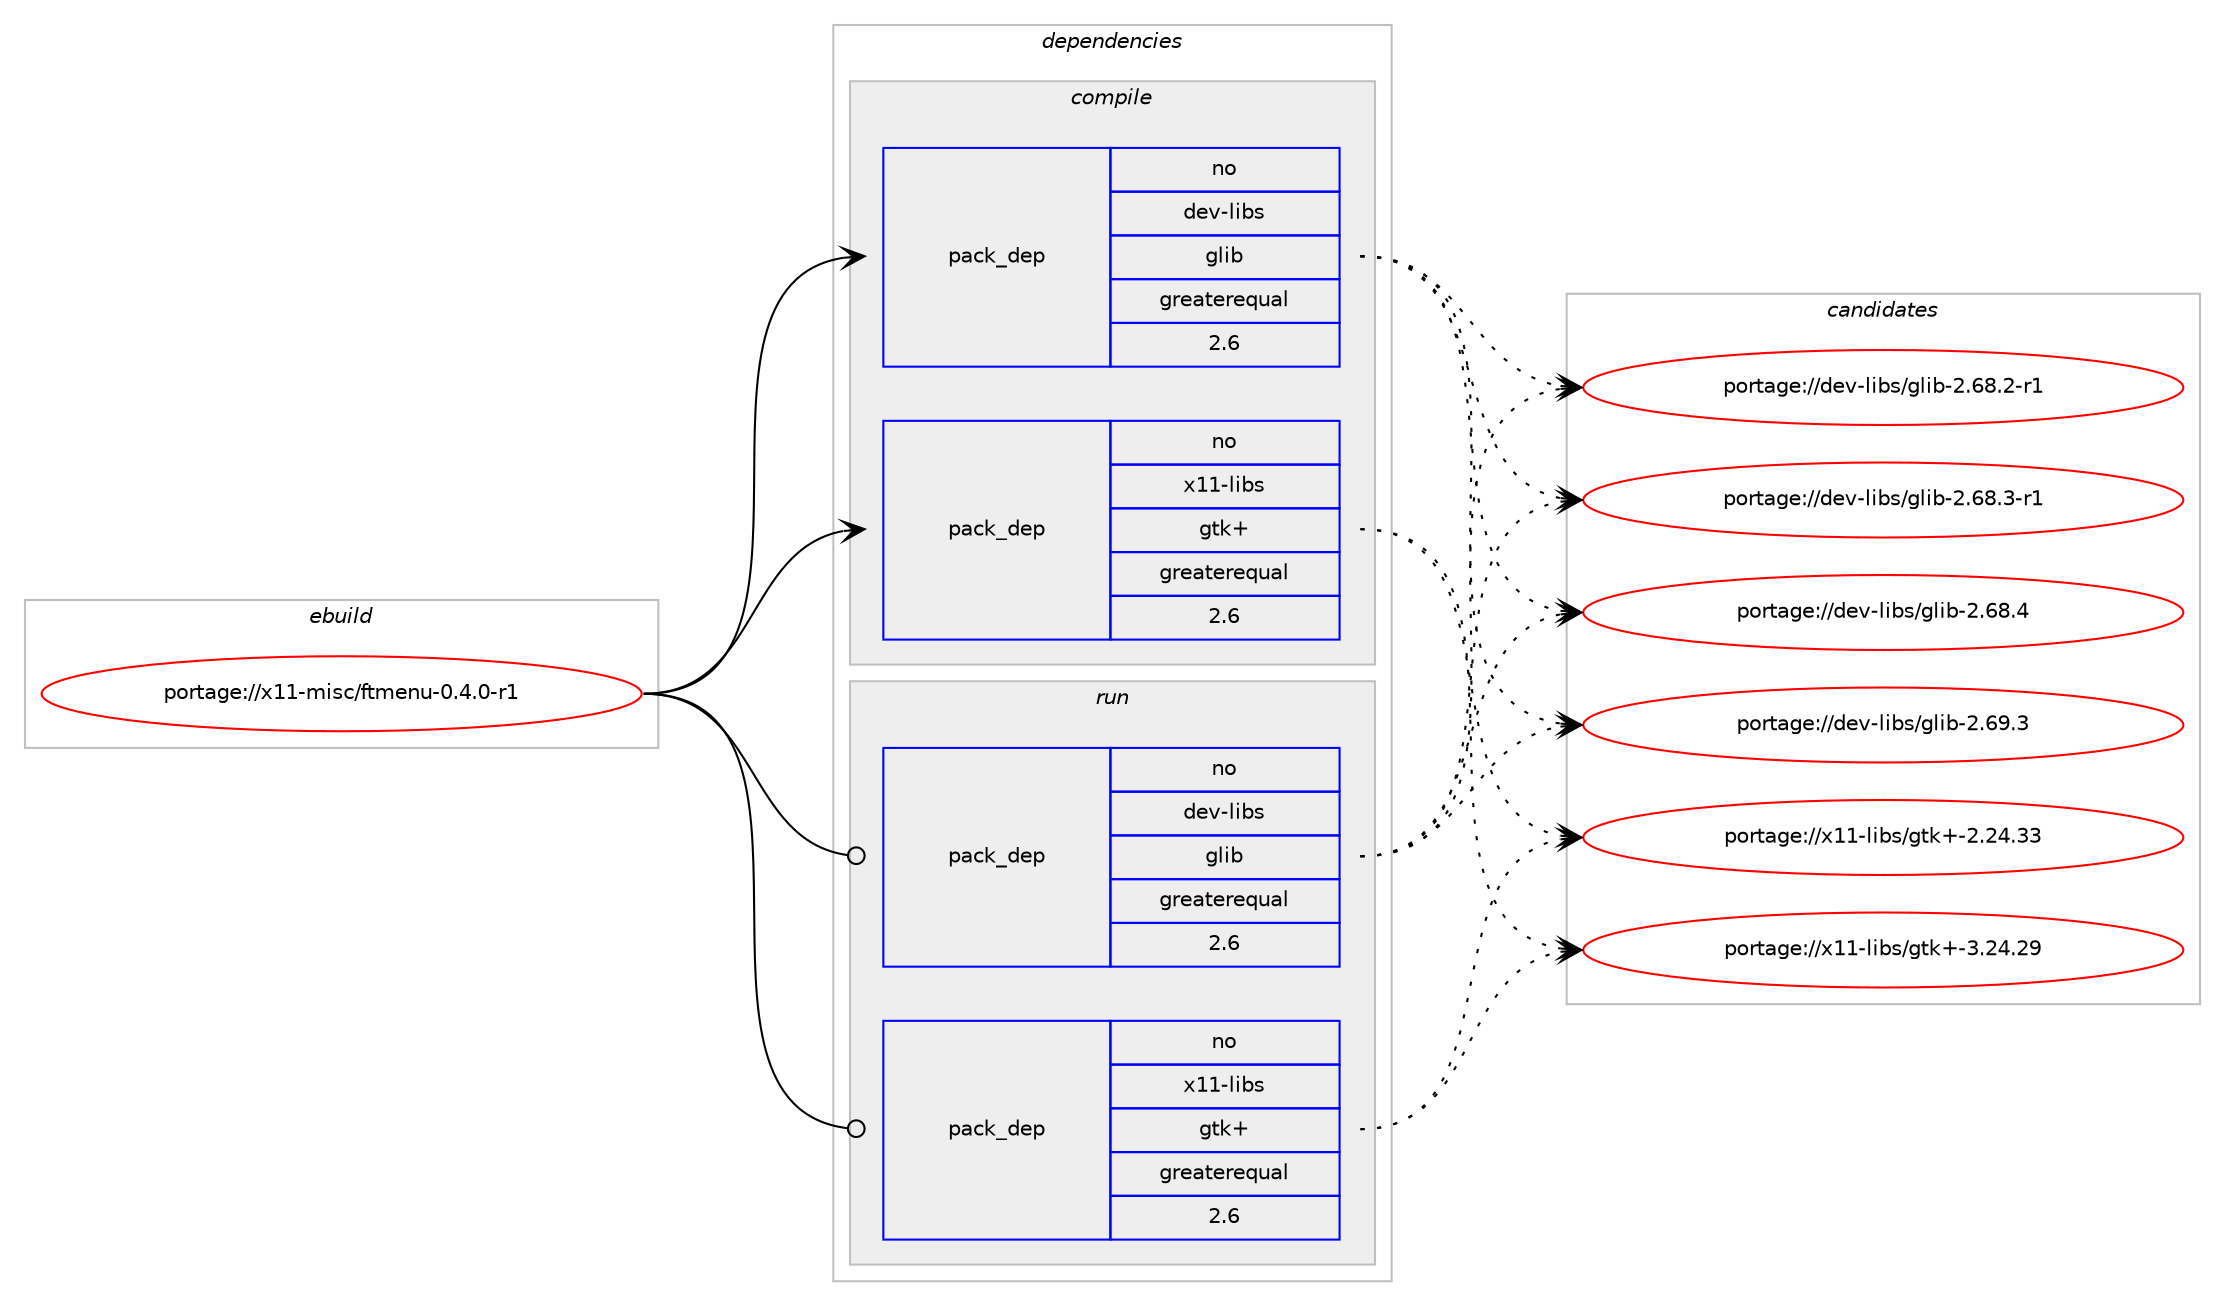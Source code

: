 digraph prolog {

# *************
# Graph options
# *************

newrank=true;
concentrate=true;
compound=true;
graph [rankdir=LR,fontname=Helvetica,fontsize=10,ranksep=1.5];#, ranksep=2.5, nodesep=0.2];
edge  [arrowhead=vee];
node  [fontname=Helvetica,fontsize=10];

# **********
# The ebuild
# **********

subgraph cluster_leftcol {
color=gray;
rank=same;
label=<<i>ebuild</i>>;
id [label="portage://x11-misc/ftmenu-0.4.0-r1", color=red, width=4, href="../x11-misc/ftmenu-0.4.0-r1.svg"];
}

# ****************
# The dependencies
# ****************

subgraph cluster_midcol {
color=gray;
label=<<i>dependencies</i>>;
subgraph cluster_compile {
fillcolor="#eeeeee";
style=filled;
label=<<i>compile</i>>;
subgraph pack185 {
dependency343 [label=<<TABLE BORDER="0" CELLBORDER="1" CELLSPACING="0" CELLPADDING="4" WIDTH="220"><TR><TD ROWSPAN="6" CELLPADDING="30">pack_dep</TD></TR><TR><TD WIDTH="110">no</TD></TR><TR><TD>dev-libs</TD></TR><TR><TD>glib</TD></TR><TR><TD>greaterequal</TD></TR><TR><TD>2.6</TD></TR></TABLE>>, shape=none, color=blue];
}
id:e -> dependency343:w [weight=20,style="solid",arrowhead="vee"];
# *** BEGIN UNKNOWN DEPENDENCY TYPE (TODO) ***
# id -> package_dependency(portage://x11-misc/ftmenu-0.4.0-r1,install,no,virtual,pkgconfig,none,[,,],[],[])
# *** END UNKNOWN DEPENDENCY TYPE (TODO) ***

subgraph pack186 {
dependency344 [label=<<TABLE BORDER="0" CELLBORDER="1" CELLSPACING="0" CELLPADDING="4" WIDTH="220"><TR><TD ROWSPAN="6" CELLPADDING="30">pack_dep</TD></TR><TR><TD WIDTH="110">no</TD></TR><TR><TD>x11-libs</TD></TR><TR><TD>gtk+</TD></TR><TR><TD>greaterequal</TD></TR><TR><TD>2.6</TD></TR></TABLE>>, shape=none, color=blue];
}
id:e -> dependency344:w [weight=20,style="solid",arrowhead="vee"];
}
subgraph cluster_compileandrun {
fillcolor="#eeeeee";
style=filled;
label=<<i>compile and run</i>>;
}
subgraph cluster_run {
fillcolor="#eeeeee";
style=filled;
label=<<i>run</i>>;
subgraph pack187 {
dependency345 [label=<<TABLE BORDER="0" CELLBORDER="1" CELLSPACING="0" CELLPADDING="4" WIDTH="220"><TR><TD ROWSPAN="6" CELLPADDING="30">pack_dep</TD></TR><TR><TD WIDTH="110">no</TD></TR><TR><TD>dev-libs</TD></TR><TR><TD>glib</TD></TR><TR><TD>greaterequal</TD></TR><TR><TD>2.6</TD></TR></TABLE>>, shape=none, color=blue];
}
id:e -> dependency345:w [weight=20,style="solid",arrowhead="odot"];
subgraph pack188 {
dependency346 [label=<<TABLE BORDER="0" CELLBORDER="1" CELLSPACING="0" CELLPADDING="4" WIDTH="220"><TR><TD ROWSPAN="6" CELLPADDING="30">pack_dep</TD></TR><TR><TD WIDTH="110">no</TD></TR><TR><TD>x11-libs</TD></TR><TR><TD>gtk+</TD></TR><TR><TD>greaterequal</TD></TR><TR><TD>2.6</TD></TR></TABLE>>, shape=none, color=blue];
}
id:e -> dependency346:w [weight=20,style="solid",arrowhead="odot"];
# *** BEGIN UNKNOWN DEPENDENCY TYPE (TODO) ***
# id -> package_dependency(portage://x11-misc/ftmenu-0.4.0-r1,run,no,x11-wm,fluxbox,none,[,,],[],[])
# *** END UNKNOWN DEPENDENCY TYPE (TODO) ***

}
}

# **************
# The candidates
# **************

subgraph cluster_choices {
rank=same;
color=gray;
label=<<i>candidates</i>>;

subgraph choice185 {
color=black;
nodesep=1;
choice10010111845108105981154710310810598455046545646504511449 [label="portage://dev-libs/glib-2.68.2-r1", color=red, width=4,href="../dev-libs/glib-2.68.2-r1.svg"];
choice10010111845108105981154710310810598455046545646514511449 [label="portage://dev-libs/glib-2.68.3-r1", color=red, width=4,href="../dev-libs/glib-2.68.3-r1.svg"];
choice1001011184510810598115471031081059845504654564652 [label="portage://dev-libs/glib-2.68.4", color=red, width=4,href="../dev-libs/glib-2.68.4.svg"];
choice1001011184510810598115471031081059845504654574651 [label="portage://dev-libs/glib-2.69.3", color=red, width=4,href="../dev-libs/glib-2.69.3.svg"];
dependency343:e -> choice10010111845108105981154710310810598455046545646504511449:w [style=dotted,weight="100"];
dependency343:e -> choice10010111845108105981154710310810598455046545646514511449:w [style=dotted,weight="100"];
dependency343:e -> choice1001011184510810598115471031081059845504654564652:w [style=dotted,weight="100"];
dependency343:e -> choice1001011184510810598115471031081059845504654574651:w [style=dotted,weight="100"];
}
subgraph choice186 {
color=black;
nodesep=1;
choice1204949451081059811547103116107434550465052465151 [label="portage://x11-libs/gtk+-2.24.33", color=red, width=4,href="../x11-libs/gtk+-2.24.33.svg"];
choice1204949451081059811547103116107434551465052465057 [label="portage://x11-libs/gtk+-3.24.29", color=red, width=4,href="../x11-libs/gtk+-3.24.29.svg"];
dependency344:e -> choice1204949451081059811547103116107434550465052465151:w [style=dotted,weight="100"];
dependency344:e -> choice1204949451081059811547103116107434551465052465057:w [style=dotted,weight="100"];
}
subgraph choice187 {
color=black;
nodesep=1;
choice10010111845108105981154710310810598455046545646504511449 [label="portage://dev-libs/glib-2.68.2-r1", color=red, width=4,href="../dev-libs/glib-2.68.2-r1.svg"];
choice10010111845108105981154710310810598455046545646514511449 [label="portage://dev-libs/glib-2.68.3-r1", color=red, width=4,href="../dev-libs/glib-2.68.3-r1.svg"];
choice1001011184510810598115471031081059845504654564652 [label="portage://dev-libs/glib-2.68.4", color=red, width=4,href="../dev-libs/glib-2.68.4.svg"];
choice1001011184510810598115471031081059845504654574651 [label="portage://dev-libs/glib-2.69.3", color=red, width=4,href="../dev-libs/glib-2.69.3.svg"];
dependency345:e -> choice10010111845108105981154710310810598455046545646504511449:w [style=dotted,weight="100"];
dependency345:e -> choice10010111845108105981154710310810598455046545646514511449:w [style=dotted,weight="100"];
dependency345:e -> choice1001011184510810598115471031081059845504654564652:w [style=dotted,weight="100"];
dependency345:e -> choice1001011184510810598115471031081059845504654574651:w [style=dotted,weight="100"];
}
subgraph choice188 {
color=black;
nodesep=1;
choice1204949451081059811547103116107434550465052465151 [label="portage://x11-libs/gtk+-2.24.33", color=red, width=4,href="../x11-libs/gtk+-2.24.33.svg"];
choice1204949451081059811547103116107434551465052465057 [label="portage://x11-libs/gtk+-3.24.29", color=red, width=4,href="../x11-libs/gtk+-3.24.29.svg"];
dependency346:e -> choice1204949451081059811547103116107434550465052465151:w [style=dotted,weight="100"];
dependency346:e -> choice1204949451081059811547103116107434551465052465057:w [style=dotted,weight="100"];
}
}

}
